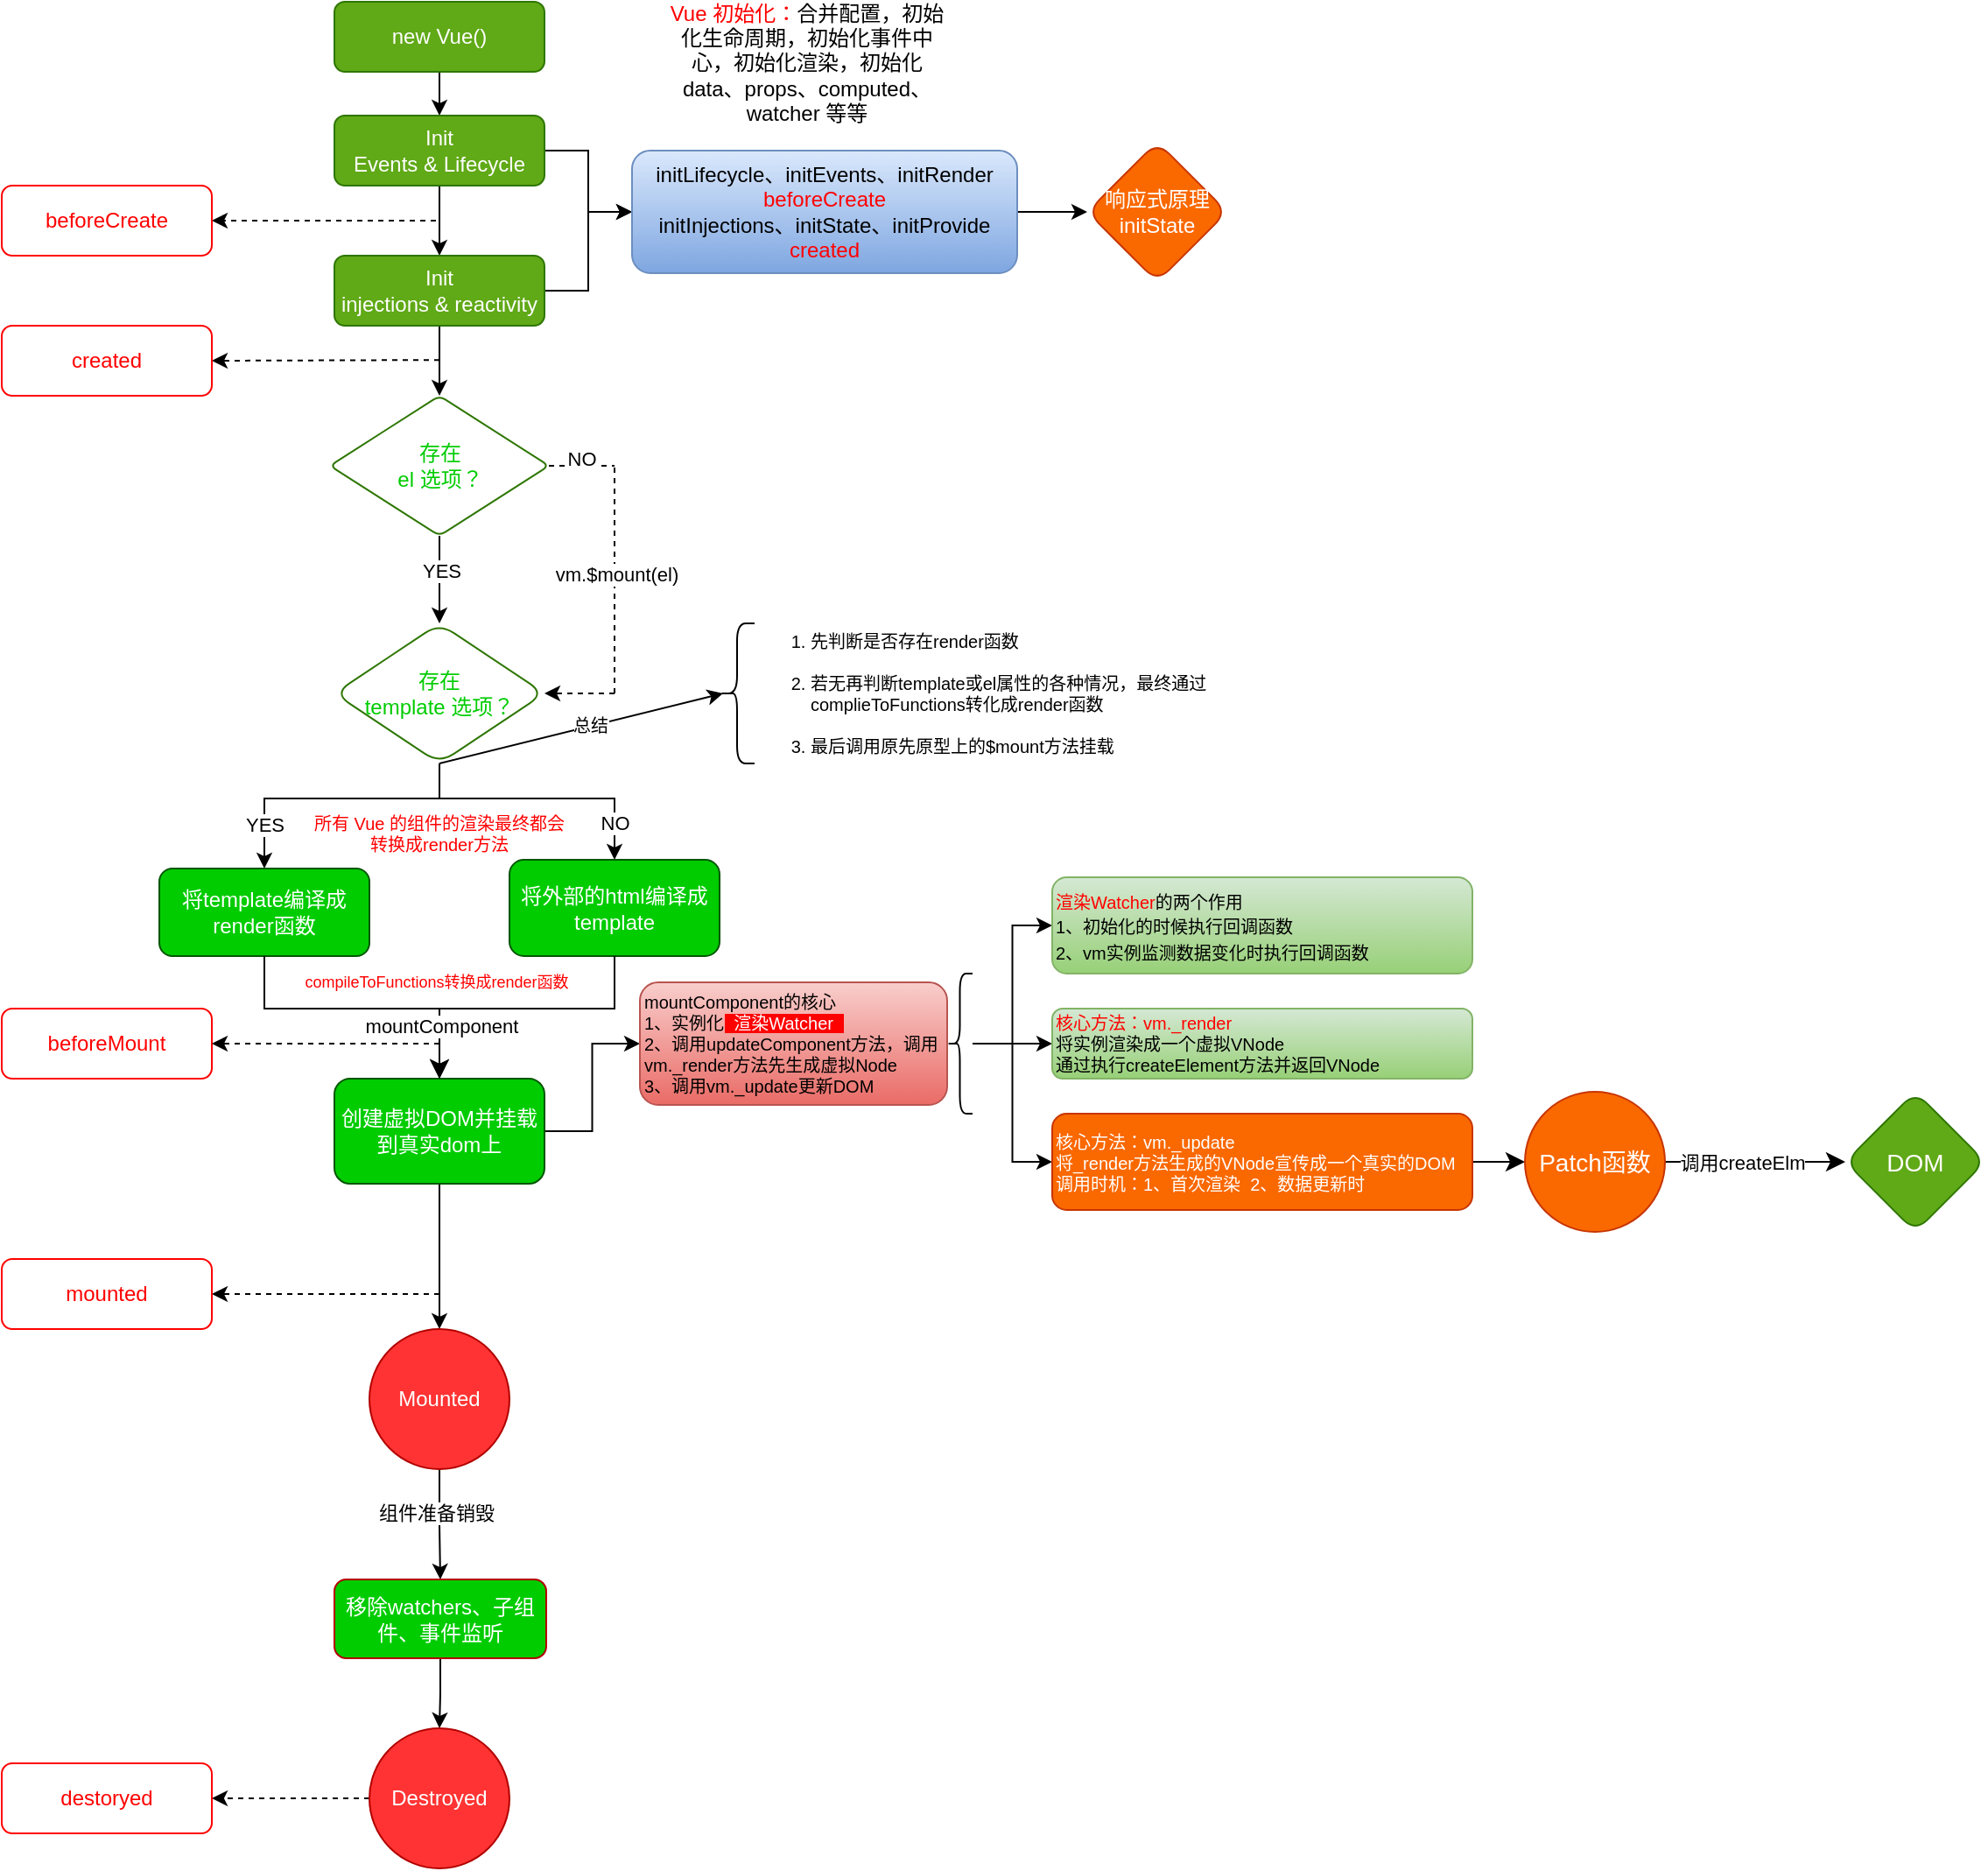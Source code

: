 <mxfile version="21.6.5" type="device">
  <diagram id="C5RBs43oDa-KdzZeNtuy" name="Page-1">
    <mxGraphModel dx="1861" dy="535" grid="1" gridSize="10" guides="1" tooltips="1" connect="1" arrows="1" fold="1" page="1" pageScale="1" pageWidth="827" pageHeight="1169" math="0" shadow="0">
      <root>
        <mxCell id="WIyWlLk6GJQsqaUBKTNV-0" />
        <mxCell id="WIyWlLk6GJQsqaUBKTNV-1" parent="WIyWlLk6GJQsqaUBKTNV-0" />
        <mxCell id="LGeRYdExExXCeriDSA_g-1" value="" style="edgeStyle=orthogonalEdgeStyle;rounded=0;orthogonalLoop=1;jettySize=auto;html=1;" parent="WIyWlLk6GJQsqaUBKTNV-1" source="WIyWlLk6GJQsqaUBKTNV-3" target="LGeRYdExExXCeriDSA_g-0" edge="1">
          <mxGeometry relative="1" as="geometry" />
        </mxCell>
        <mxCell id="WIyWlLk6GJQsqaUBKTNV-3" value="new Vue()" style="rounded=1;whiteSpace=wrap;html=1;fontSize=12;glass=0;strokeWidth=1;shadow=0;fillColor=#60a917;fontColor=#ffffff;strokeColor=#2D7600;" parent="WIyWlLk6GJQsqaUBKTNV-1" vertex="1">
          <mxGeometry x="-490" y="60" width="120" height="40" as="geometry" />
        </mxCell>
        <mxCell id="LGeRYdExExXCeriDSA_g-3" value="" style="edgeStyle=orthogonalEdgeStyle;rounded=0;orthogonalLoop=1;jettySize=auto;html=1;" parent="WIyWlLk6GJQsqaUBKTNV-1" source="LGeRYdExExXCeriDSA_g-0" target="LGeRYdExExXCeriDSA_g-2" edge="1">
          <mxGeometry relative="1" as="geometry" />
        </mxCell>
        <mxCell id="LGeRYdExExXCeriDSA_g-71" value="" style="edgeStyle=orthogonalEdgeStyle;rounded=0;orthogonalLoop=1;jettySize=auto;html=1;" parent="WIyWlLk6GJQsqaUBKTNV-1" source="LGeRYdExExXCeriDSA_g-0" target="LGeRYdExExXCeriDSA_g-69" edge="1">
          <mxGeometry relative="1" as="geometry" />
        </mxCell>
        <mxCell id="LGeRYdExExXCeriDSA_g-0" value="Init&lt;br&gt;Events &amp;amp; Lifecycle&lt;br&gt;" style="whiteSpace=wrap;html=1;fillColor=#60a917;strokeColor=#2D7600;fontColor=#ffffff;rounded=1;glass=0;strokeWidth=1;shadow=0;" parent="WIyWlLk6GJQsqaUBKTNV-1" vertex="1">
          <mxGeometry x="-490" y="125" width="120" height="40" as="geometry" />
        </mxCell>
        <mxCell id="LGeRYdExExXCeriDSA_g-15" value="" style="edgeStyle=orthogonalEdgeStyle;rounded=0;orthogonalLoop=1;jettySize=auto;html=1;" parent="WIyWlLk6GJQsqaUBKTNV-1" source="LGeRYdExExXCeriDSA_g-2" target="LGeRYdExExXCeriDSA_g-14" edge="1">
          <mxGeometry relative="1" as="geometry" />
        </mxCell>
        <mxCell id="LGeRYdExExXCeriDSA_g-70" value="" style="edgeStyle=orthogonalEdgeStyle;rounded=0;orthogonalLoop=1;jettySize=auto;html=1;" parent="WIyWlLk6GJQsqaUBKTNV-1" source="LGeRYdExExXCeriDSA_g-2" target="LGeRYdExExXCeriDSA_g-69" edge="1">
          <mxGeometry relative="1" as="geometry" />
        </mxCell>
        <mxCell id="LGeRYdExExXCeriDSA_g-2" value="Init&lt;br&gt;injections &amp;amp; reactivity" style="whiteSpace=wrap;html=1;fillColor=#60a917;strokeColor=#2D7600;fontColor=#ffffff;rounded=1;glass=0;strokeWidth=1;shadow=0;" parent="WIyWlLk6GJQsqaUBKTNV-1" vertex="1">
          <mxGeometry x="-490" y="205" width="120" height="40" as="geometry" />
        </mxCell>
        <mxCell id="LGeRYdExExXCeriDSA_g-4" value="" style="endArrow=classic;html=1;rounded=0;dashed=1;entryX=1;entryY=0.5;entryDx=0;entryDy=0;" parent="WIyWlLk6GJQsqaUBKTNV-1" edge="1" target="LGeRYdExExXCeriDSA_g-7">
          <mxGeometry relative="1" as="geometry">
            <mxPoint x="-432" y="185" as="sourcePoint" />
            <mxPoint x="-532" y="185" as="targetPoint" />
          </mxGeometry>
        </mxCell>
        <mxCell id="LGeRYdExExXCeriDSA_g-7" value="beforeCreate" style="whiteSpace=wrap;html=1;rounded=1;glass=0;strokeWidth=1;shadow=0;strokeColor=#FF0000;fontColor=#FF0000;" parent="WIyWlLk6GJQsqaUBKTNV-1" vertex="1">
          <mxGeometry x="-680" y="165" width="120" height="40" as="geometry" />
        </mxCell>
        <mxCell id="LGeRYdExExXCeriDSA_g-10" value="" style="endArrow=classic;html=1;rounded=0;dashed=1;entryX=1;entryY=0.5;entryDx=0;entryDy=0;" parent="WIyWlLk6GJQsqaUBKTNV-1" edge="1" target="LGeRYdExExXCeriDSA_g-13">
          <mxGeometry relative="1" as="geometry">
            <mxPoint x="-430" y="264.58" as="sourcePoint" />
            <mxPoint x="-530" y="264.58" as="targetPoint" />
          </mxGeometry>
        </mxCell>
        <mxCell id="LGeRYdExExXCeriDSA_g-13" value="created" style="whiteSpace=wrap;html=1;rounded=1;glass=0;strokeWidth=1;shadow=0;strokeColor=#FF0000;fontColor=#FF0000;" parent="WIyWlLk6GJQsqaUBKTNV-1" vertex="1">
          <mxGeometry x="-680" y="245" width="120" height="40" as="geometry" />
        </mxCell>
        <mxCell id="LGeRYdExExXCeriDSA_g-19" value="" style="edgeStyle=orthogonalEdgeStyle;rounded=0;orthogonalLoop=1;jettySize=auto;html=1;" parent="WIyWlLk6GJQsqaUBKTNV-1" source="LGeRYdExExXCeriDSA_g-14" target="LGeRYdExExXCeriDSA_g-18" edge="1">
          <mxGeometry relative="1" as="geometry" />
        </mxCell>
        <mxCell id="LGeRYdExExXCeriDSA_g-20" value="YES" style="edgeLabel;html=1;align=center;verticalAlign=middle;resizable=0;points=[];" parent="LGeRYdExExXCeriDSA_g-19" vertex="1" connectable="0">
          <mxGeometry x="-0.2" y="1" relative="1" as="geometry">
            <mxPoint as="offset" />
          </mxGeometry>
        </mxCell>
        <mxCell id="LGeRYdExExXCeriDSA_g-14" value="&lt;font color=&quot;#00cc00&quot;&gt;存在&lt;br&gt;el 选项？&lt;/font&gt;" style="rhombus;whiteSpace=wrap;html=1;fillColor=#FFFFFF;strokeColor=#2D7600;fontColor=#ffffff;rounded=1;glass=0;strokeWidth=1;shadow=0;arcSize=8;" parent="WIyWlLk6GJQsqaUBKTNV-1" vertex="1">
          <mxGeometry x="-492.5" y="285" width="125" height="80" as="geometry" />
        </mxCell>
        <mxCell id="LGeRYdExExXCeriDSA_g-30" value="" style="edgeStyle=orthogonalEdgeStyle;rounded=0;orthogonalLoop=1;jettySize=auto;html=1;" parent="WIyWlLk6GJQsqaUBKTNV-1" source="LGeRYdExExXCeriDSA_g-18" target="LGeRYdExExXCeriDSA_g-29" edge="1">
          <mxGeometry relative="1" as="geometry">
            <Array as="points">
              <mxPoint x="-430" y="515" />
              <mxPoint x="-530" y="515" />
            </Array>
          </mxGeometry>
        </mxCell>
        <mxCell id="LGeRYdExExXCeriDSA_g-33" value="YES" style="edgeLabel;html=1;align=center;verticalAlign=middle;resizable=0;points=[];" parent="LGeRYdExExXCeriDSA_g-30" vertex="1" connectable="0">
          <mxGeometry x="0.857" y="-2" relative="1" as="geometry">
            <mxPoint x="2" y="-14" as="offset" />
          </mxGeometry>
        </mxCell>
        <mxCell id="LGeRYdExExXCeriDSA_g-32" value="" style="edgeStyle=orthogonalEdgeStyle;rounded=0;orthogonalLoop=1;jettySize=auto;html=1;" parent="WIyWlLk6GJQsqaUBKTNV-1" source="LGeRYdExExXCeriDSA_g-18" target="LGeRYdExExXCeriDSA_g-31" edge="1">
          <mxGeometry relative="1" as="geometry">
            <Array as="points">
              <mxPoint x="-430" y="515" />
              <mxPoint x="-330" y="515" />
            </Array>
          </mxGeometry>
        </mxCell>
        <mxCell id="LGeRYdExExXCeriDSA_g-37" value="NO" style="edgeLabel;html=1;align=center;verticalAlign=middle;resizable=0;points=[];" parent="LGeRYdExExXCeriDSA_g-32" vertex="1" connectable="0">
          <mxGeometry x="0.686" y="1" relative="1" as="geometry">
            <mxPoint x="-1" y="3" as="offset" />
          </mxGeometry>
        </mxCell>
        <mxCell id="LGeRYdExExXCeriDSA_g-18" value="&lt;font color=&quot;#00cc00&quot;&gt;存在&lt;br&gt;template 选项？&lt;/font&gt;" style="rhombus;whiteSpace=wrap;html=1;fillColor=#FFFFFF;strokeColor=#2D7600;fontColor=#ffffff;rounded=1;glass=0;strokeWidth=1;shadow=0;" parent="WIyWlLk6GJQsqaUBKTNV-1" vertex="1">
          <mxGeometry x="-490" y="415" width="120" height="80" as="geometry" />
        </mxCell>
        <mxCell id="LGeRYdExExXCeriDSA_g-23" value="" style="endArrow=none;dashed=1;html=1;rounded=0;exitX=1;exitY=0.5;exitDx=0;exitDy=0;" parent="WIyWlLk6GJQsqaUBKTNV-1" source="LGeRYdExExXCeriDSA_g-14" edge="1">
          <mxGeometry width="50" height="50" relative="1" as="geometry">
            <mxPoint x="-420" y="415" as="sourcePoint" />
            <mxPoint x="-330" y="325" as="targetPoint" />
          </mxGeometry>
        </mxCell>
        <mxCell id="LGeRYdExExXCeriDSA_g-24" value="NO&lt;br&gt;" style="edgeLabel;html=1;align=center;verticalAlign=middle;resizable=0;points=[];" parent="LGeRYdExExXCeriDSA_g-23" vertex="1" connectable="0">
          <mxGeometry x="-0.017" y="4" relative="1" as="geometry">
            <mxPoint as="offset" />
          </mxGeometry>
        </mxCell>
        <mxCell id="LGeRYdExExXCeriDSA_g-25" value="" style="endArrow=none;dashed=1;html=1;rounded=0;" parent="WIyWlLk6GJQsqaUBKTNV-1" edge="1">
          <mxGeometry width="50" height="50" relative="1" as="geometry">
            <mxPoint x="-330" y="455" as="sourcePoint" />
            <mxPoint x="-330" y="325" as="targetPoint" />
          </mxGeometry>
        </mxCell>
        <mxCell id="LGeRYdExExXCeriDSA_g-28" value="vm.$mount(el)" style="edgeLabel;html=1;align=center;verticalAlign=middle;resizable=0;points=[];" parent="LGeRYdExExXCeriDSA_g-25" vertex="1" connectable="0">
          <mxGeometry x="0.05" y="-1" relative="1" as="geometry">
            <mxPoint as="offset" />
          </mxGeometry>
        </mxCell>
        <mxCell id="LGeRYdExExXCeriDSA_g-27" value="" style="endArrow=classic;html=1;rounded=0;entryX=1;entryY=0.5;entryDx=0;entryDy=0;dashed=1;" parent="WIyWlLk6GJQsqaUBKTNV-1" target="LGeRYdExExXCeriDSA_g-18" edge="1">
          <mxGeometry width="50" height="50" relative="1" as="geometry">
            <mxPoint x="-330" y="455" as="sourcePoint" />
            <mxPoint x="-370" y="365" as="targetPoint" />
          </mxGeometry>
        </mxCell>
        <mxCell id="LGeRYdExExXCeriDSA_g-29" value="将template编译成&lt;br&gt;render函数" style="whiteSpace=wrap;html=1;fillColor=#00CC00;strokeColor=#005700;fontColor=#ffffff;rounded=1;glass=0;strokeWidth=1;shadow=0;" parent="WIyWlLk6GJQsqaUBKTNV-1" vertex="1">
          <mxGeometry x="-590" y="555" width="120" height="50" as="geometry" />
        </mxCell>
        <mxCell id="LGeRYdExExXCeriDSA_g-31" value="将外部的html编译成template" style="whiteSpace=wrap;html=1;fillColor=#00CC00;strokeColor=#005700;fontColor=#ffffff;rounded=1;glass=0;strokeWidth=1;shadow=0;" parent="WIyWlLk6GJQsqaUBKTNV-1" vertex="1">
          <mxGeometry x="-390" y="550" width="120" height="55" as="geometry" />
        </mxCell>
        <mxCell id="LGeRYdExExXCeriDSA_g-39" style="edgeStyle=orthogonalEdgeStyle;rounded=0;orthogonalLoop=1;jettySize=auto;html=1;exitX=0.5;exitY=1;exitDx=0;exitDy=0;" parent="WIyWlLk6GJQsqaUBKTNV-1" source="LGeRYdExExXCeriDSA_g-29" target="LGeRYdExExXCeriDSA_g-29" edge="1">
          <mxGeometry relative="1" as="geometry" />
        </mxCell>
        <mxCell id="LGeRYdExExXCeriDSA_g-40" style="edgeStyle=orthogonalEdgeStyle;rounded=0;orthogonalLoop=1;jettySize=auto;html=1;exitX=0.5;exitY=1;exitDx=0;exitDy=0;" parent="WIyWlLk6GJQsqaUBKTNV-1" source="LGeRYdExExXCeriDSA_g-29" target="LGeRYdExExXCeriDSA_g-29" edge="1">
          <mxGeometry relative="1" as="geometry" />
        </mxCell>
        <mxCell id="LGeRYdExExXCeriDSA_g-50" value="" style="edgeStyle=orthogonalEdgeStyle;rounded=0;orthogonalLoop=1;jettySize=auto;html=1;" parent="WIyWlLk6GJQsqaUBKTNV-1" source="LGeRYdExExXCeriDSA_g-44" target="LGeRYdExExXCeriDSA_g-49" edge="1">
          <mxGeometry relative="1" as="geometry" />
        </mxCell>
        <mxCell id="yRSqCsINmsGVYYphwp7V-38" value="" style="edgeStyle=orthogonalEdgeStyle;rounded=0;orthogonalLoop=1;jettySize=auto;html=1;" parent="WIyWlLk6GJQsqaUBKTNV-1" source="LGeRYdExExXCeriDSA_g-44" target="yRSqCsINmsGVYYphwp7V-37" edge="1">
          <mxGeometry relative="1" as="geometry" />
        </mxCell>
        <mxCell id="LGeRYdExExXCeriDSA_g-44" value="创建虚拟DOM并挂载到真实dom上" style="whiteSpace=wrap;html=1;fillColor=#00CC00;strokeColor=#005700;fontColor=#ffffff;rounded=1;glass=0;strokeWidth=1;shadow=0;" parent="WIyWlLk6GJQsqaUBKTNV-1" vertex="1">
          <mxGeometry x="-490" y="675" width="120" height="60" as="geometry" />
        </mxCell>
        <mxCell id="LGeRYdExExXCeriDSA_g-47" value="beforeMount" style="whiteSpace=wrap;html=1;rounded=1;glass=0;strokeWidth=1;shadow=0;strokeColor=#FF0000;fontColor=#FF0000;" parent="WIyWlLk6GJQsqaUBKTNV-1" vertex="1">
          <mxGeometry x="-680" y="635" width="120" height="40" as="geometry" />
        </mxCell>
        <mxCell id="LGeRYdExExXCeriDSA_g-59" value="" style="edgeStyle=orthogonalEdgeStyle;rounded=0;orthogonalLoop=1;jettySize=auto;html=1;" parent="WIyWlLk6GJQsqaUBKTNV-1" source="LGeRYdExExXCeriDSA_g-49" target="LGeRYdExExXCeriDSA_g-58" edge="1">
          <mxGeometry relative="1" as="geometry" />
        </mxCell>
        <mxCell id="LGeRYdExExXCeriDSA_g-60" value="组件准备销毁" style="edgeLabel;html=1;align=center;verticalAlign=middle;resizable=0;points=[];" parent="LGeRYdExExXCeriDSA_g-59" vertex="1" connectable="0">
          <mxGeometry x="-0.326" y="-2" relative="1" as="geometry">
            <mxPoint y="3" as="offset" />
          </mxGeometry>
        </mxCell>
        <mxCell id="LGeRYdExExXCeriDSA_g-49" value="Mounted" style="ellipse;whiteSpace=wrap;html=1;fillColor=#FF3333;strokeColor=#B20000;fontColor=#ffffff;rounded=1;glass=0;strokeWidth=1;shadow=0;" parent="WIyWlLk6GJQsqaUBKTNV-1" vertex="1">
          <mxGeometry x="-470" y="818" width="80" height="80" as="geometry" />
        </mxCell>
        <mxCell id="LGeRYdExExXCeriDSA_g-55" value="" style="endArrow=classic;html=1;rounded=0;entryX=1;entryY=0.5;entryDx=0;entryDy=0;dashed=1;" parent="WIyWlLk6GJQsqaUBKTNV-1" edge="1">
          <mxGeometry width="50" height="50" relative="1" as="geometry">
            <mxPoint x="-430" y="798" as="sourcePoint" />
            <mxPoint x="-560" y="798" as="targetPoint" />
          </mxGeometry>
        </mxCell>
        <mxCell id="LGeRYdExExXCeriDSA_g-56" value="mounted" style="whiteSpace=wrap;html=1;rounded=1;glass=0;strokeWidth=1;shadow=0;strokeColor=#FF0000;fontColor=#FF0000;" parent="WIyWlLk6GJQsqaUBKTNV-1" vertex="1">
          <mxGeometry x="-680" y="778" width="120" height="40" as="geometry" />
        </mxCell>
        <mxCell id="LGeRYdExExXCeriDSA_g-63" value="" style="edgeStyle=orthogonalEdgeStyle;rounded=0;orthogonalLoop=1;jettySize=auto;html=1;" parent="WIyWlLk6GJQsqaUBKTNV-1" source="LGeRYdExExXCeriDSA_g-58" target="LGeRYdExExXCeriDSA_g-62" edge="1">
          <mxGeometry relative="1" as="geometry" />
        </mxCell>
        <mxCell id="LGeRYdExExXCeriDSA_g-58" value="移除watchers、子组件、事件监听" style="whiteSpace=wrap;html=1;fillColor=#00CC00;strokeColor=#B20000;fontColor=#ffffff;rounded=1;glass=0;strokeWidth=1;shadow=0;" parent="WIyWlLk6GJQsqaUBKTNV-1" vertex="1">
          <mxGeometry x="-490" y="961" width="121" height="45" as="geometry" />
        </mxCell>
        <mxCell id="LGeRYdExExXCeriDSA_g-65" value="" style="edgeStyle=orthogonalEdgeStyle;rounded=0;orthogonalLoop=1;jettySize=auto;html=1;entryX=1;entryY=0.5;entryDx=0;entryDy=0;dashed=1;" parent="WIyWlLk6GJQsqaUBKTNV-1" source="LGeRYdExExXCeriDSA_g-62" target="LGeRYdExExXCeriDSA_g-66" edge="1">
          <mxGeometry relative="1" as="geometry">
            <mxPoint x="-525" y="1186" as="targetPoint" />
          </mxGeometry>
        </mxCell>
        <mxCell id="LGeRYdExExXCeriDSA_g-62" value="Destroyed" style="ellipse;whiteSpace=wrap;html=1;fillColor=#FF3333;strokeColor=#B20000;fontColor=#ffffff;rounded=1;glass=0;strokeWidth=1;shadow=0;" parent="WIyWlLk6GJQsqaUBKTNV-1" vertex="1">
          <mxGeometry x="-470" y="1046" width="80" height="80" as="geometry" />
        </mxCell>
        <mxCell id="LGeRYdExExXCeriDSA_g-66" value="destoryed" style="whiteSpace=wrap;html=1;rounded=1;glass=0;strokeWidth=1;shadow=0;strokeColor=#FF0000;fontColor=#FF0000;" parent="WIyWlLk6GJQsqaUBKTNV-1" vertex="1">
          <mxGeometry x="-680" y="1066" width="120" height="40" as="geometry" />
        </mxCell>
        <mxCell id="yRSqCsINmsGVYYphwp7V-17" value="" style="edgeStyle=orthogonalEdgeStyle;rounded=0;orthogonalLoop=1;jettySize=auto;html=1;" parent="WIyWlLk6GJQsqaUBKTNV-1" source="LGeRYdExExXCeriDSA_g-69" target="yRSqCsINmsGVYYphwp7V-16" edge="1">
          <mxGeometry relative="1" as="geometry" />
        </mxCell>
        <mxCell id="LGeRYdExExXCeriDSA_g-69" value="&lt;div style=&quot;&quot;&gt;&lt;/div&gt;initLifecycle、initEvents、initRender&lt;br&gt;&lt;font color=&quot;#ff0000&quot;&gt;beforeCreate&lt;/font&gt;&lt;br&gt;initInjections、initState、initProvide&lt;br&gt;&lt;font color=&quot;#ff0000&quot;&gt;created&lt;/font&gt;" style="whiteSpace=wrap;html=1;fillColor=#dae8fc;strokeColor=#6c8ebf;rounded=1;glass=0;strokeWidth=1;shadow=0;gradientColor=#7ea6e0;align=center;" parent="WIyWlLk6GJQsqaUBKTNV-1" vertex="1">
          <mxGeometry x="-320" y="145" width="220" height="70" as="geometry" />
        </mxCell>
        <mxCell id="yRSqCsINmsGVYYphwp7V-10" value="&lt;font style=&quot;border-color: var(--border-color);&quot; color=&quot;#ff0000&quot;&gt;Vue 初始化：&lt;/font&gt;合并配置，初始化生命周期，初始化事件中心，初始化渲染，初始化 data、props、computed、watcher 等等" style="text;html=1;strokeColor=none;fillColor=none;align=center;verticalAlign=middle;whiteSpace=wrap;rounded=0;" parent="WIyWlLk6GJQsqaUBKTNV-1" vertex="1">
          <mxGeometry x="-300" y="90" width="160" height="10" as="geometry" />
        </mxCell>
        <mxCell id="yRSqCsINmsGVYYphwp7V-13" value="" style="edgeStyle=elbowEdgeStyle;elbow=vertical;endArrow=classic;html=1;curved=0;rounded=0;endSize=8;startSize=8;exitX=0.5;exitY=1;exitDx=0;exitDy=0;entryX=0.5;entryY=0;entryDx=0;entryDy=0;" parent="WIyWlLk6GJQsqaUBKTNV-1" source="LGeRYdExExXCeriDSA_g-31" target="LGeRYdExExXCeriDSA_g-44" edge="1">
          <mxGeometry width="50" height="50" relative="1" as="geometry">
            <mxPoint x="-300" y="575" as="sourcePoint" />
            <mxPoint x="-420" y="705" as="targetPoint" />
            <Array as="points">
              <mxPoint x="-390" y="635" />
              <mxPoint x="-180" y="695" />
            </Array>
          </mxGeometry>
        </mxCell>
        <mxCell id="yRSqCsINmsGVYYphwp7V-14" value="" style="edgeStyle=elbowEdgeStyle;elbow=vertical;endArrow=classic;html=1;curved=0;rounded=0;endSize=8;startSize=8;exitX=0.5;exitY=1;exitDx=0;exitDy=0;entryX=0.5;entryY=0;entryDx=0;entryDy=0;" parent="WIyWlLk6GJQsqaUBKTNV-1" source="LGeRYdExExXCeriDSA_g-29" target="LGeRYdExExXCeriDSA_g-44" edge="1">
          <mxGeometry width="50" height="50" relative="1" as="geometry">
            <mxPoint x="-315" y="645" as="sourcePoint" />
            <mxPoint x="-422" y="725" as="targetPoint" />
            <Array as="points">
              <mxPoint x="-490" y="635" />
              <mxPoint x="-470" y="665" />
              <mxPoint x="-170" y="705" />
            </Array>
          </mxGeometry>
        </mxCell>
        <mxCell id="yRSqCsINmsGVYYphwp7V-36" value="mountComponent" style="edgeLabel;html=1;align=center;verticalAlign=middle;resizable=0;points=[];" parent="yRSqCsINmsGVYYphwp7V-14" vertex="1" connectable="0">
          <mxGeometry x="0.631" y="1" relative="1" as="geometry">
            <mxPoint y="1" as="offset" />
          </mxGeometry>
        </mxCell>
        <mxCell id="yRSqCsINmsGVYYphwp7V-15" value="" style="endArrow=classic;html=1;rounded=0;entryX=1;entryY=0.5;entryDx=0;entryDy=0;dashed=1;" parent="WIyWlLk6GJQsqaUBKTNV-1" target="LGeRYdExExXCeriDSA_g-47" edge="1">
          <mxGeometry width="50" height="50" relative="1" as="geometry">
            <mxPoint x="-430" y="655" as="sourcePoint" />
            <mxPoint x="-250" y="525" as="targetPoint" />
          </mxGeometry>
        </mxCell>
        <mxCell id="yRSqCsINmsGVYYphwp7V-16" value="&lt;font color=&quot;#ffffff&quot;&gt;响应式原理initState&lt;/font&gt;" style="rhombus;whiteSpace=wrap;html=1;fillColor=#fa6800;strokeColor=#C73500;rounded=1;glass=0;strokeWidth=1;shadow=0;fontColor=#000000;" parent="WIyWlLk6GJQsqaUBKTNV-1" vertex="1">
          <mxGeometry x="-60" y="140" width="80" height="80" as="geometry" />
        </mxCell>
        <mxCell id="yRSqCsINmsGVYYphwp7V-21" value="所有 Vue 的组件的渲染最终都会转换成render方法" style="text;html=1;strokeColor=none;fillColor=none;align=center;verticalAlign=middle;whiteSpace=wrap;rounded=0;fontColor=#FF0000;fontSize=10;" parent="WIyWlLk6GJQsqaUBKTNV-1" vertex="1">
          <mxGeometry x="-505" y="520" width="150" height="30" as="geometry" />
        </mxCell>
        <mxCell id="yRSqCsINmsGVYYphwp7V-24" value="" style="endArrow=classic;html=1;rounded=0;exitX=0.5;exitY=1;exitDx=0;exitDy=0;entryX=0.1;entryY=0.5;entryDx=0;entryDy=0;entryPerimeter=0;" parent="WIyWlLk6GJQsqaUBKTNV-1" edge="1" target="yRSqCsINmsGVYYphwp7V-25" source="LGeRYdExExXCeriDSA_g-18">
          <mxGeometry width="50" height="50" relative="1" as="geometry">
            <mxPoint x="-427.0" y="285" as="sourcePoint" />
            <mxPoint x="-285" y="305" as="targetPoint" />
          </mxGeometry>
        </mxCell>
        <mxCell id="XB8VQy57Rr1JiycTPULB-25" value="总结" style="edgeLabel;html=1;align=center;verticalAlign=middle;resizable=0;points=[];fontSize=10;" vertex="1" connectable="0" parent="yRSqCsINmsGVYYphwp7V-24">
          <mxGeometry x="0.06" y="1" relative="1" as="geometry">
            <mxPoint as="offset" />
          </mxGeometry>
        </mxCell>
        <mxCell id="yRSqCsINmsGVYYphwp7V-25" value="" style="shape=curlyBracket;whiteSpace=wrap;html=1;rounded=1;labelPosition=left;verticalLabelPosition=middle;align=right;verticalAlign=middle;size=0.5;" parent="WIyWlLk6GJQsqaUBKTNV-1" vertex="1">
          <mxGeometry x="-270" y="415" width="20" height="80" as="geometry" />
        </mxCell>
        <mxCell id="yRSqCsINmsGVYYphwp7V-30" value="compileToFunctions转换成render函数" style="text;html=1;align=center;verticalAlign=middle;resizable=0;points=[];autosize=1;strokeColor=none;fillColor=none;fontColor=#FF0000;fontSize=9;" parent="WIyWlLk6GJQsqaUBKTNV-1" vertex="1">
          <mxGeometry x="-517.5" y="610" width="170" height="20" as="geometry" />
        </mxCell>
        <mxCell id="yRSqCsINmsGVYYphwp7V-32" value="&lt;ol style=&quot;font-size: 10px;&quot;&gt;&lt;li style=&quot;font-size: 10px;&quot;&gt;先判断是否存在render函数&lt;br style=&quot;font-size: 10px;&quot;&gt;&lt;br style=&quot;font-size: 10px;&quot;&gt;&lt;/li&gt;&lt;li style=&quot;font-size: 10px;&quot;&gt;若无再判断template或el属性的各种情况，最终通过complieToFunctions转化成render函数&lt;br style=&quot;font-size: 10px;&quot;&gt;&lt;br style=&quot;font-size: 10px;&quot;&gt;&lt;/li&gt;&lt;li style=&quot;font-size: 10px;&quot;&gt;最后调用原先原型上的$mount方法挂载&lt;/li&gt;&lt;/ol&gt;" style="text;strokeColor=none;fillColor=none;html=1;whiteSpace=wrap;verticalAlign=middle;overflow=hidden;fontSize=10;" parent="WIyWlLk6GJQsqaUBKTNV-1" vertex="1">
          <mxGeometry x="-260" y="405" width="300" height="100" as="geometry" />
        </mxCell>
        <mxCell id="yRSqCsINmsGVYYphwp7V-37" value="mountComponent的核心&lt;br style=&quot;font-size: 10px;&quot;&gt;1、实例化&lt;span style=&quot;background-color: rgb(255, 0, 0);&quot;&gt;&amp;nbsp;&amp;nbsp;&lt;/span&gt;&lt;font style=&quot;&quot; color=&quot;#ffffff&quot;&gt;&lt;span style=&quot;background-color: rgb(255, 0, 0);&quot;&gt;渲染Watcher&amp;nbsp;&amp;nbsp;&lt;/span&gt;&lt;/font&gt;&lt;br&gt;2、调用updateComponent方法，调用vm._render方法先生成虚拟Node&lt;br&gt;3、调用vm._update更新DOM" style="whiteSpace=wrap;html=1;fillColor=#f8cecc;strokeColor=#b85450;rounded=1;glass=0;strokeWidth=1;shadow=0;align=left;fontSize=10;gradientColor=#ea6b66;" parent="WIyWlLk6GJQsqaUBKTNV-1" vertex="1">
          <mxGeometry x="-315.5" y="620" width="175.5" height="70" as="geometry" />
        </mxCell>
        <mxCell id="yRSqCsINmsGVYYphwp7V-56" value="" style="edgeStyle=orthogonalEdgeStyle;rounded=0;orthogonalLoop=1;jettySize=auto;html=1;" parent="WIyWlLk6GJQsqaUBKTNV-1" source="yRSqCsINmsGVYYphwp7V-39" target="yRSqCsINmsGVYYphwp7V-55" edge="1">
          <mxGeometry relative="1" as="geometry" />
        </mxCell>
        <mxCell id="yRSqCsINmsGVYYphwp7V-67" value="" style="edgeStyle=orthogonalEdgeStyle;rounded=0;orthogonalLoop=1;jettySize=auto;html=1;" parent="WIyWlLk6GJQsqaUBKTNV-1" source="yRSqCsINmsGVYYphwp7V-39" target="yRSqCsINmsGVYYphwp7V-66" edge="1">
          <mxGeometry relative="1" as="geometry" />
        </mxCell>
        <mxCell id="yRSqCsINmsGVYYphwp7V-70" value="" style="edgeStyle=orthogonalEdgeStyle;rounded=0;orthogonalLoop=1;jettySize=auto;html=1;" parent="WIyWlLk6GJQsqaUBKTNV-1" source="yRSqCsINmsGVYYphwp7V-39" target="yRSqCsINmsGVYYphwp7V-69" edge="1">
          <mxGeometry relative="1" as="geometry" />
        </mxCell>
        <mxCell id="yRSqCsINmsGVYYphwp7V-39" value="" style="shape=curlyBracket;whiteSpace=wrap;html=1;rounded=1;labelPosition=left;verticalLabelPosition=middle;align=right;verticalAlign=middle;size=0.5;" parent="WIyWlLk6GJQsqaUBKTNV-1" vertex="1">
          <mxGeometry x="-140" y="615" width="14.5" height="80" as="geometry" />
        </mxCell>
        <mxCell id="XB8VQy57Rr1JiycTPULB-29" value="" style="edgeStyle=none;curved=1;rounded=0;orthogonalLoop=1;jettySize=auto;html=1;fontSize=12;startSize=8;endSize=8;" edge="1" parent="WIyWlLk6GJQsqaUBKTNV-1" source="yRSqCsINmsGVYYphwp7V-55" target="XB8VQy57Rr1JiycTPULB-28">
          <mxGeometry relative="1" as="geometry" />
        </mxCell>
        <mxCell id="yRSqCsINmsGVYYphwp7V-55" value="&lt;font style=&quot;font-size: 10px;&quot;&gt;核心方法：vm._update&lt;br&gt;&lt;/font&gt;将_render方法生成的VNode宣传成一个真实的DOM&lt;br&gt;调用时机：1、首次渲染&amp;nbsp; 2、数据更新时" style="whiteSpace=wrap;html=1;fillColor=#fa6800;strokeColor=#C73500;rounded=1;glass=0;strokeWidth=1;shadow=0;align=left;fontSize=10;fontColor=#FFFFFF;" parent="WIyWlLk6GJQsqaUBKTNV-1" vertex="1">
          <mxGeometry x="-80" y="695" width="240" height="55" as="geometry" />
        </mxCell>
        <mxCell id="yRSqCsINmsGVYYphwp7V-66" value="&lt;font style=&quot;font-size: 10px;&quot;&gt;&lt;font style=&quot;border-color: var(--border-color); font-size: 10px;&quot; color=&quot;#ff0000&quot;&gt;渲染Watcher&lt;/font&gt;的两个作用&lt;br style=&quot;border-color: var(--border-color);&quot;&gt;&lt;span style=&quot;border-color: var(--border-color);&quot;&gt;1、初始化的时候执行回调函数&lt;/span&gt;&lt;br style=&quot;border-color: var(--border-color);&quot;&gt;&lt;span style=&quot;border-color: var(--border-color);&quot;&gt;2、vm实例监测数据变化时执行回调函数&lt;/span&gt;&lt;/font&gt;" style="whiteSpace=wrap;html=1;align=left;rounded=1;fillColor=#d5e8d4;gradientColor=#97d077;strokeColor=#82b366;" parent="WIyWlLk6GJQsqaUBKTNV-1" vertex="1">
          <mxGeometry x="-80" y="560" width="240" height="55" as="geometry" />
        </mxCell>
        <mxCell id="yRSqCsINmsGVYYphwp7V-69" value="&lt;font style=&quot;border-color: var(--border-color); font-size: 10px;&quot; color=&quot;#ff0000&quot;&gt;核心方法：vm._render&lt;/font&gt;&lt;br style=&quot;border-color: var(--border-color); font-size: 10px;&quot;&gt;将实例渲染成一个虚拟VNode&lt;br&gt;通过执行createElement方法并返回VNode" style="whiteSpace=wrap;html=1;align=left;rounded=1;fontSize=10;fillColor=#d5e8d4;gradientColor=#97d077;strokeColor=#82b366;" parent="WIyWlLk6GJQsqaUBKTNV-1" vertex="1">
          <mxGeometry x="-80" y="635" width="240" height="40" as="geometry" />
        </mxCell>
        <mxCell id="XB8VQy57Rr1JiycTPULB-31" value="" style="edgeStyle=none;curved=1;rounded=0;orthogonalLoop=1;jettySize=auto;html=1;fontSize=12;startSize=8;endSize=8;" edge="1" parent="WIyWlLk6GJQsqaUBKTNV-1" source="XB8VQy57Rr1JiycTPULB-28" target="XB8VQy57Rr1JiycTPULB-30">
          <mxGeometry relative="1" as="geometry" />
        </mxCell>
        <mxCell id="XB8VQy57Rr1JiycTPULB-32" value="调用createElm" style="edgeLabel;html=1;align=center;verticalAlign=middle;resizable=0;points=[];fontSize=11;" vertex="1" connectable="0" parent="XB8VQy57Rr1JiycTPULB-31">
          <mxGeometry x="-0.289" y="-1" relative="1" as="geometry">
            <mxPoint x="7" y="-1" as="offset" />
          </mxGeometry>
        </mxCell>
        <mxCell id="XB8VQy57Rr1JiycTPULB-28" value="Patch函数" style="ellipse;whiteSpace=wrap;html=1;fontSize=14;align=center;fillColor=#fa6800;strokeColor=#C73500;fontColor=#FFFFFF;rounded=1;glass=0;strokeWidth=1;shadow=0;" vertex="1" parent="WIyWlLk6GJQsqaUBKTNV-1">
          <mxGeometry x="190" y="682.5" width="80" height="80" as="geometry" />
        </mxCell>
        <mxCell id="XB8VQy57Rr1JiycTPULB-30" value="DOM" style="rhombus;whiteSpace=wrap;html=1;fontSize=14;fillColor=#60a917;strokeColor=#2D7600;fontColor=#ffffff;rounded=1;glass=0;strokeWidth=1;shadow=0;" vertex="1" parent="WIyWlLk6GJQsqaUBKTNV-1">
          <mxGeometry x="373" y="682.5" width="80" height="80" as="geometry" />
        </mxCell>
      </root>
    </mxGraphModel>
  </diagram>
</mxfile>

